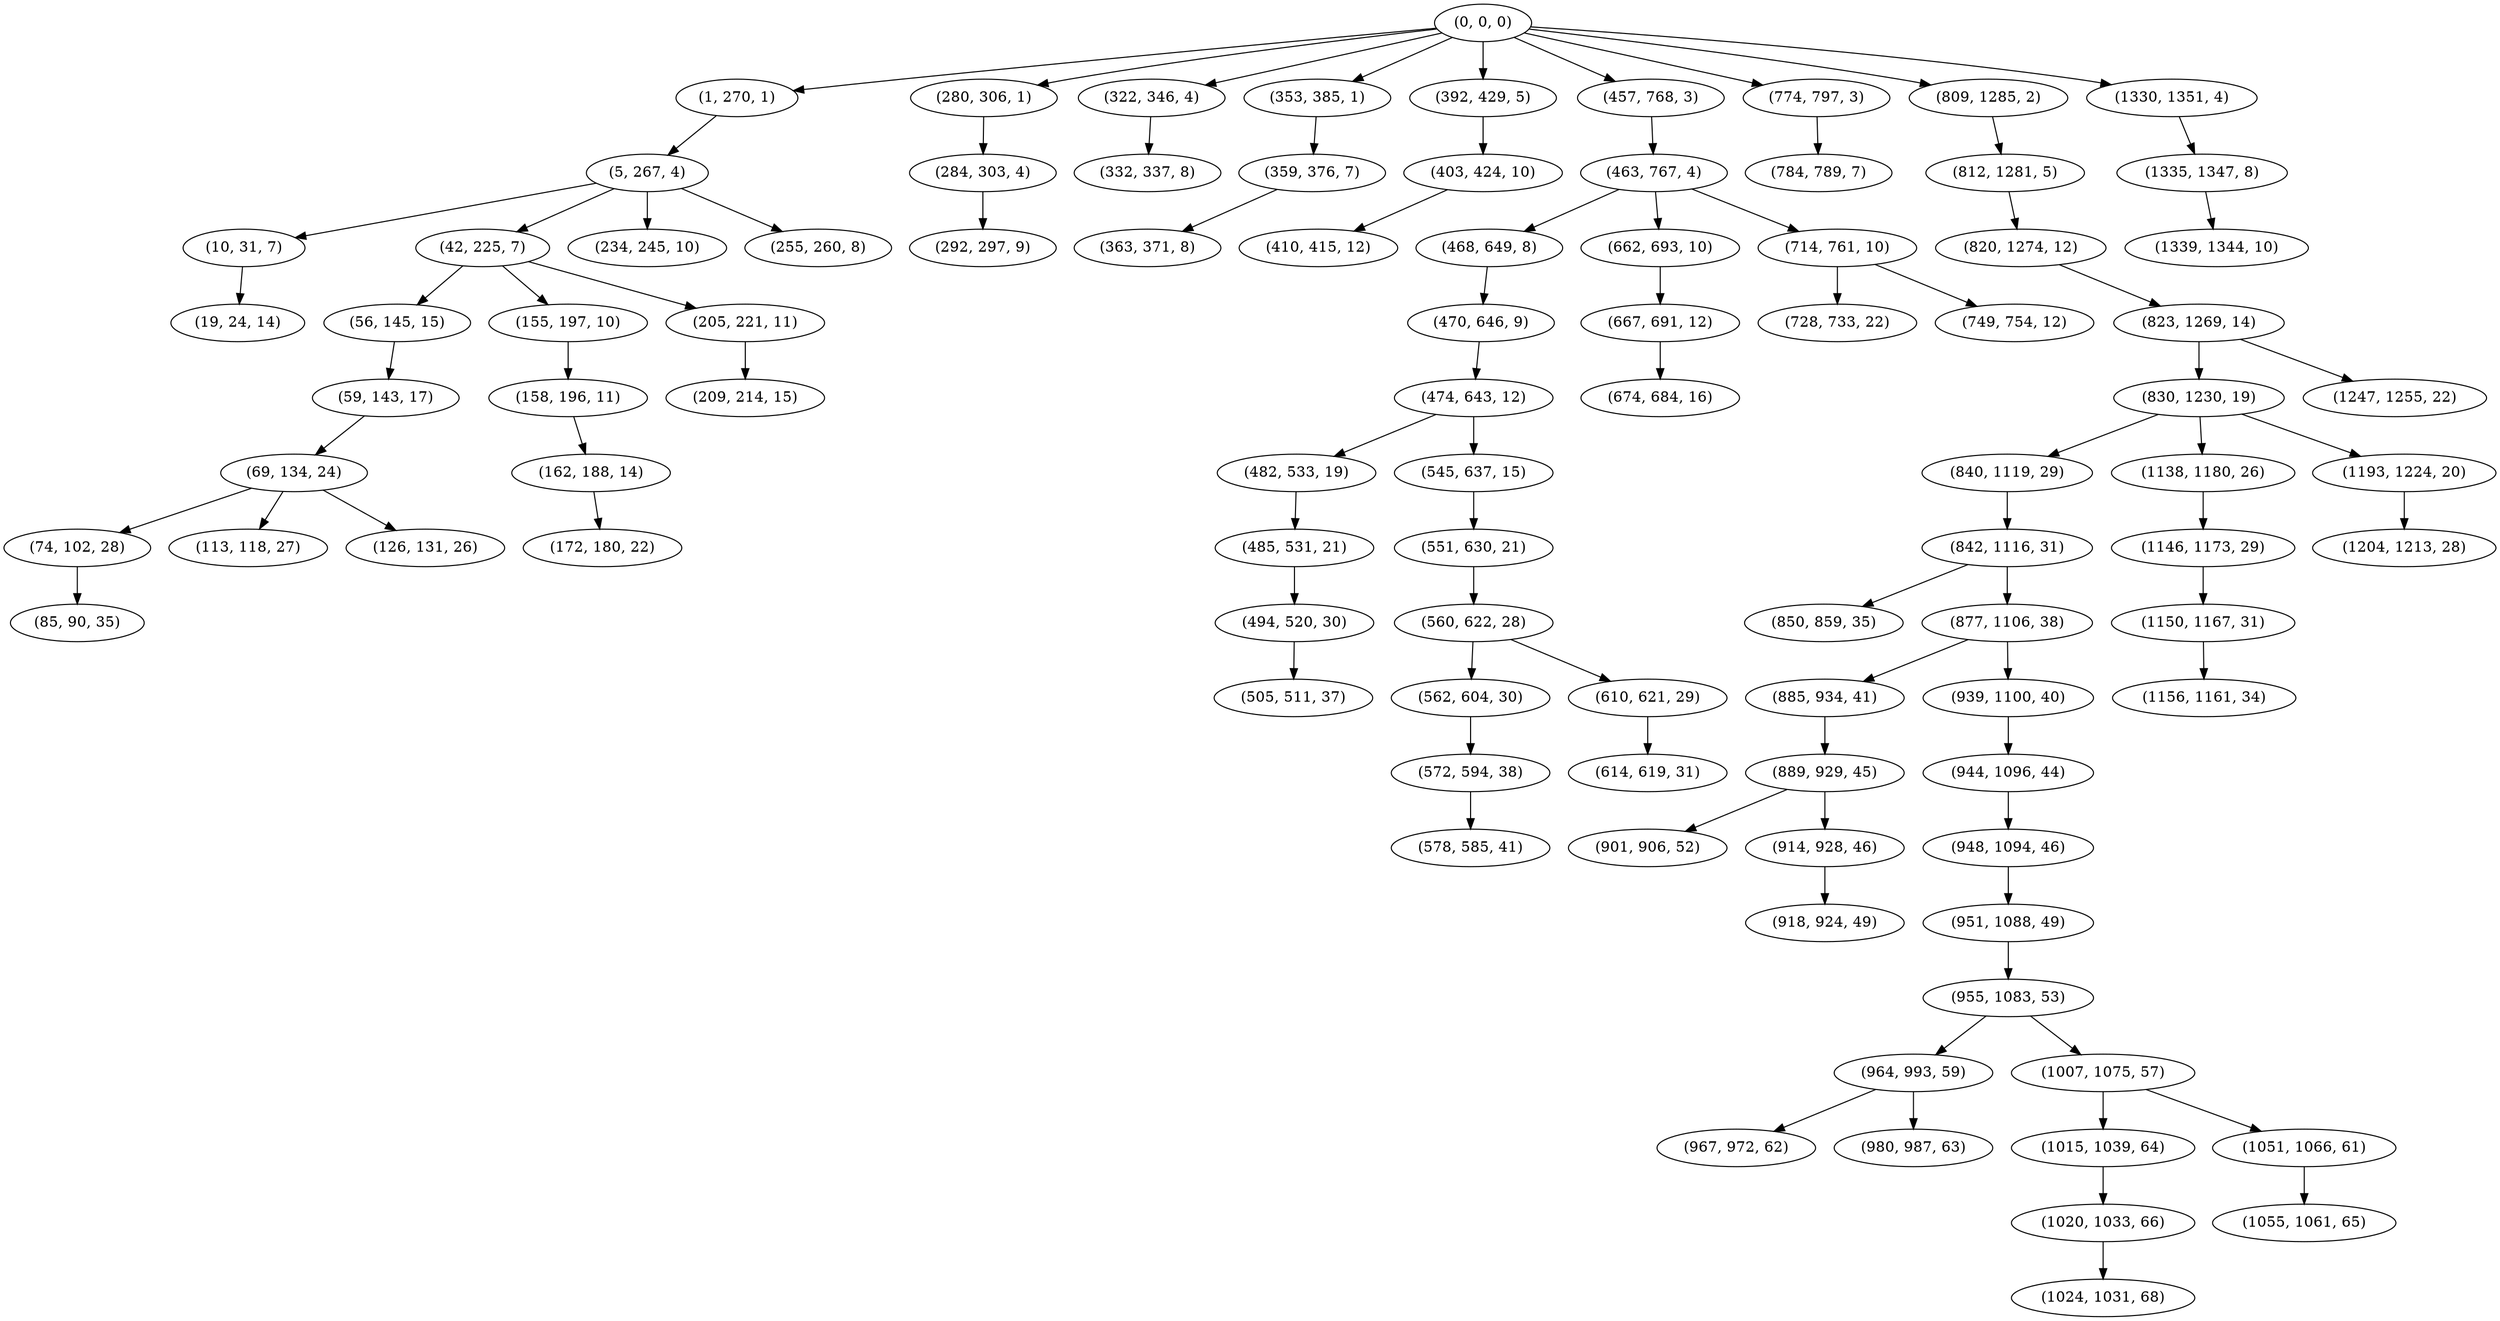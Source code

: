digraph tree {
    "(0, 0, 0)";
    "(1, 270, 1)";
    "(5, 267, 4)";
    "(10, 31, 7)";
    "(19, 24, 14)";
    "(42, 225, 7)";
    "(56, 145, 15)";
    "(59, 143, 17)";
    "(69, 134, 24)";
    "(74, 102, 28)";
    "(85, 90, 35)";
    "(113, 118, 27)";
    "(126, 131, 26)";
    "(155, 197, 10)";
    "(158, 196, 11)";
    "(162, 188, 14)";
    "(172, 180, 22)";
    "(205, 221, 11)";
    "(209, 214, 15)";
    "(234, 245, 10)";
    "(255, 260, 8)";
    "(280, 306, 1)";
    "(284, 303, 4)";
    "(292, 297, 9)";
    "(322, 346, 4)";
    "(332, 337, 8)";
    "(353, 385, 1)";
    "(359, 376, 7)";
    "(363, 371, 8)";
    "(392, 429, 5)";
    "(403, 424, 10)";
    "(410, 415, 12)";
    "(457, 768, 3)";
    "(463, 767, 4)";
    "(468, 649, 8)";
    "(470, 646, 9)";
    "(474, 643, 12)";
    "(482, 533, 19)";
    "(485, 531, 21)";
    "(494, 520, 30)";
    "(505, 511, 37)";
    "(545, 637, 15)";
    "(551, 630, 21)";
    "(560, 622, 28)";
    "(562, 604, 30)";
    "(572, 594, 38)";
    "(578, 585, 41)";
    "(610, 621, 29)";
    "(614, 619, 31)";
    "(662, 693, 10)";
    "(667, 691, 12)";
    "(674, 684, 16)";
    "(714, 761, 10)";
    "(728, 733, 22)";
    "(749, 754, 12)";
    "(774, 797, 3)";
    "(784, 789, 7)";
    "(809, 1285, 2)";
    "(812, 1281, 5)";
    "(820, 1274, 12)";
    "(823, 1269, 14)";
    "(830, 1230, 19)";
    "(840, 1119, 29)";
    "(842, 1116, 31)";
    "(850, 859, 35)";
    "(877, 1106, 38)";
    "(885, 934, 41)";
    "(889, 929, 45)";
    "(901, 906, 52)";
    "(914, 928, 46)";
    "(918, 924, 49)";
    "(939, 1100, 40)";
    "(944, 1096, 44)";
    "(948, 1094, 46)";
    "(951, 1088, 49)";
    "(955, 1083, 53)";
    "(964, 993, 59)";
    "(967, 972, 62)";
    "(980, 987, 63)";
    "(1007, 1075, 57)";
    "(1015, 1039, 64)";
    "(1020, 1033, 66)";
    "(1024, 1031, 68)";
    "(1051, 1066, 61)";
    "(1055, 1061, 65)";
    "(1138, 1180, 26)";
    "(1146, 1173, 29)";
    "(1150, 1167, 31)";
    "(1156, 1161, 34)";
    "(1193, 1224, 20)";
    "(1204, 1213, 28)";
    "(1247, 1255, 22)";
    "(1330, 1351, 4)";
    "(1335, 1347, 8)";
    "(1339, 1344, 10)";
    "(0, 0, 0)" -> "(1, 270, 1)";
    "(0, 0, 0)" -> "(280, 306, 1)";
    "(0, 0, 0)" -> "(322, 346, 4)";
    "(0, 0, 0)" -> "(353, 385, 1)";
    "(0, 0, 0)" -> "(392, 429, 5)";
    "(0, 0, 0)" -> "(457, 768, 3)";
    "(0, 0, 0)" -> "(774, 797, 3)";
    "(0, 0, 0)" -> "(809, 1285, 2)";
    "(0, 0, 0)" -> "(1330, 1351, 4)";
    "(1, 270, 1)" -> "(5, 267, 4)";
    "(5, 267, 4)" -> "(10, 31, 7)";
    "(5, 267, 4)" -> "(42, 225, 7)";
    "(5, 267, 4)" -> "(234, 245, 10)";
    "(5, 267, 4)" -> "(255, 260, 8)";
    "(10, 31, 7)" -> "(19, 24, 14)";
    "(42, 225, 7)" -> "(56, 145, 15)";
    "(42, 225, 7)" -> "(155, 197, 10)";
    "(42, 225, 7)" -> "(205, 221, 11)";
    "(56, 145, 15)" -> "(59, 143, 17)";
    "(59, 143, 17)" -> "(69, 134, 24)";
    "(69, 134, 24)" -> "(74, 102, 28)";
    "(69, 134, 24)" -> "(113, 118, 27)";
    "(69, 134, 24)" -> "(126, 131, 26)";
    "(74, 102, 28)" -> "(85, 90, 35)";
    "(155, 197, 10)" -> "(158, 196, 11)";
    "(158, 196, 11)" -> "(162, 188, 14)";
    "(162, 188, 14)" -> "(172, 180, 22)";
    "(205, 221, 11)" -> "(209, 214, 15)";
    "(280, 306, 1)" -> "(284, 303, 4)";
    "(284, 303, 4)" -> "(292, 297, 9)";
    "(322, 346, 4)" -> "(332, 337, 8)";
    "(353, 385, 1)" -> "(359, 376, 7)";
    "(359, 376, 7)" -> "(363, 371, 8)";
    "(392, 429, 5)" -> "(403, 424, 10)";
    "(403, 424, 10)" -> "(410, 415, 12)";
    "(457, 768, 3)" -> "(463, 767, 4)";
    "(463, 767, 4)" -> "(468, 649, 8)";
    "(463, 767, 4)" -> "(662, 693, 10)";
    "(463, 767, 4)" -> "(714, 761, 10)";
    "(468, 649, 8)" -> "(470, 646, 9)";
    "(470, 646, 9)" -> "(474, 643, 12)";
    "(474, 643, 12)" -> "(482, 533, 19)";
    "(474, 643, 12)" -> "(545, 637, 15)";
    "(482, 533, 19)" -> "(485, 531, 21)";
    "(485, 531, 21)" -> "(494, 520, 30)";
    "(494, 520, 30)" -> "(505, 511, 37)";
    "(545, 637, 15)" -> "(551, 630, 21)";
    "(551, 630, 21)" -> "(560, 622, 28)";
    "(560, 622, 28)" -> "(562, 604, 30)";
    "(560, 622, 28)" -> "(610, 621, 29)";
    "(562, 604, 30)" -> "(572, 594, 38)";
    "(572, 594, 38)" -> "(578, 585, 41)";
    "(610, 621, 29)" -> "(614, 619, 31)";
    "(662, 693, 10)" -> "(667, 691, 12)";
    "(667, 691, 12)" -> "(674, 684, 16)";
    "(714, 761, 10)" -> "(728, 733, 22)";
    "(714, 761, 10)" -> "(749, 754, 12)";
    "(774, 797, 3)" -> "(784, 789, 7)";
    "(809, 1285, 2)" -> "(812, 1281, 5)";
    "(812, 1281, 5)" -> "(820, 1274, 12)";
    "(820, 1274, 12)" -> "(823, 1269, 14)";
    "(823, 1269, 14)" -> "(830, 1230, 19)";
    "(823, 1269, 14)" -> "(1247, 1255, 22)";
    "(830, 1230, 19)" -> "(840, 1119, 29)";
    "(830, 1230, 19)" -> "(1138, 1180, 26)";
    "(830, 1230, 19)" -> "(1193, 1224, 20)";
    "(840, 1119, 29)" -> "(842, 1116, 31)";
    "(842, 1116, 31)" -> "(850, 859, 35)";
    "(842, 1116, 31)" -> "(877, 1106, 38)";
    "(877, 1106, 38)" -> "(885, 934, 41)";
    "(877, 1106, 38)" -> "(939, 1100, 40)";
    "(885, 934, 41)" -> "(889, 929, 45)";
    "(889, 929, 45)" -> "(901, 906, 52)";
    "(889, 929, 45)" -> "(914, 928, 46)";
    "(914, 928, 46)" -> "(918, 924, 49)";
    "(939, 1100, 40)" -> "(944, 1096, 44)";
    "(944, 1096, 44)" -> "(948, 1094, 46)";
    "(948, 1094, 46)" -> "(951, 1088, 49)";
    "(951, 1088, 49)" -> "(955, 1083, 53)";
    "(955, 1083, 53)" -> "(964, 993, 59)";
    "(955, 1083, 53)" -> "(1007, 1075, 57)";
    "(964, 993, 59)" -> "(967, 972, 62)";
    "(964, 993, 59)" -> "(980, 987, 63)";
    "(1007, 1075, 57)" -> "(1015, 1039, 64)";
    "(1007, 1075, 57)" -> "(1051, 1066, 61)";
    "(1015, 1039, 64)" -> "(1020, 1033, 66)";
    "(1020, 1033, 66)" -> "(1024, 1031, 68)";
    "(1051, 1066, 61)" -> "(1055, 1061, 65)";
    "(1138, 1180, 26)" -> "(1146, 1173, 29)";
    "(1146, 1173, 29)" -> "(1150, 1167, 31)";
    "(1150, 1167, 31)" -> "(1156, 1161, 34)";
    "(1193, 1224, 20)" -> "(1204, 1213, 28)";
    "(1330, 1351, 4)" -> "(1335, 1347, 8)";
    "(1335, 1347, 8)" -> "(1339, 1344, 10)";
}
